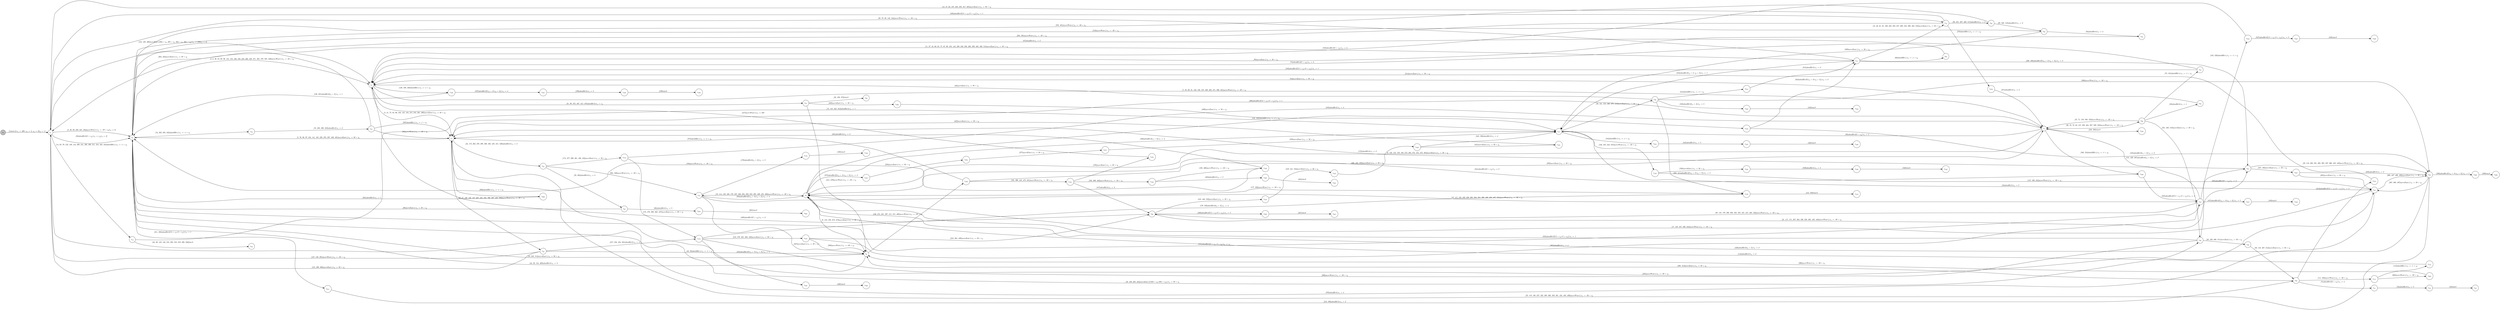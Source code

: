 digraph EFSM{
  graph [rankdir="LR", fontname="Latin Modern Math"];
  node [color="black", fillcolor="white", shape="circle", style="filled", fontname="Latin Modern Math"];
  edge [fontname="Latin Modern Math"];

  s0[fillcolor="gray", label=<s<sub>0</sub>>];
  s1[label=<s<sub>1</sub>>];
  s2[label=<s<sub>2</sub>>];
  s3[label=<s<sub>3</sub>>];
  s4[label=<s<sub>4</sub>>];
  s7[label=<s<sub>7</sub>>];
  s8[label=<s<sub>8</sub>>];
  s9[label=<s<sub>9</sub>>];
  s11[label=<s<sub>11</sub>>];
  s12[label=<s<sub>12</sub>>];
  s14[label=<s<sub>14</sub>>];
  s15[label=<s<sub>15</sub>>];
  s16[label=<s<sub>16</sub>>];
  s18[label=<s<sub>18</sub>>];
  s19[label=<s<sub>19</sub>>];
  s20[label=<s<sub>20</sub>>];
  s21[label=<s<sub>21</sub>>];
  s22[label=<s<sub>22</sub>>];
  s24[label=<s<sub>24</sub>>];
  s25[label=<s<sub>25</sub>>];
  s31[label=<s<sub>31</sub>>];
  s32[label=<s<sub>32</sub>>];
  s36[label=<s<sub>36</sub>>];
  s39[label=<s<sub>39</sub>>];
  s42[label=<s<sub>42</sub>>];
  s48[label=<s<sub>48</sub>>];
  s49[label=<s<sub>49</sub>>];
  s50[label=<s<sub>50</sub>>];
  s51[label=<s<sub>51</sub>>];
  s52[label=<s<sub>52</sub>>];
  s53[label=<s<sub>53</sub>>];
  s54[label=<s<sub>54</sub>>];
  s55[label=<s<sub>55</sub>>];
  s64[label=<s<sub>64</sub>>];
  s66[label=<s<sub>66</sub>>];
  s73[label=<s<sub>73</sub>>];
  s83[label=<s<sub>83</sub>>];
  s92[label=<s<sub>92</sub>>];
  s93[label=<s<sub>93</sub>>];
  s94[label=<s<sub>94</sub>>];
  s111[label=<s<sub>111</sub>>];
  s112[label=<s<sub>112</sub>>];
  s129[label=<s<sub>129</sub>>];
  s134[label=<s<sub>134</sub>>];
  s146[label=<s<sub>146</sub>>];
  s162[label=<s<sub>162</sub>>];
  s163[label=<s<sub>163</sub>>];
  s174[label=<s<sub>174</sub>>];
  s175[label=<s<sub>175</sub>>];
  s176[label=<s<sub>176</sub>>];
  s179[label=<s<sub>179</sub>>];
  s180[label=<s<sub>180</sub>>];
  s182[label=<s<sub>182</sub>>];
  s190[label=<s<sub>190</sub>>];
  s191[label=<s<sub>191</sub>>];
  s192[label=<s<sub>192</sub>>];
  s193[label=<s<sub>193</sub>>];
  s197[label=<s<sub>197</sub>>];
  s198[label=<s<sub>198</sub>>];
  s199[label=<s<sub>199</sub>>];
  s200[label=<s<sub>200</sub>>];
  s211[label=<s<sub>211</sub>>];
  s213[label=<s<sub>213</sub>>];
  s218[label=<s<sub>218</sub>>];
  s220[label=<s<sub>220</sub>>];
  s221[label=<s<sub>221</sub>>];
  s240[label=<s<sub>240</sub>>];
  s264[label=<s<sub>264</sub>>];
  s265[label=<s<sub>265</sub>>];
  s270[label=<s<sub>270</sub>>];
  s314[label=<s<sub>314</sub>>];
  s338[label=<s<sub>338</sub>>];
  s339[label=<s<sub>339</sub>>];
  s340[label=<s<sub>340</sub>>];
  s357[label=<s<sub>357</sub>>];
  s375[label=<s<sub>375</sub>>];
  s376[label=<s<sub>376</sub>>];
  s377[label=<s<sub>377</sub>>];
  s395[label=<s<sub>395</sub>>];
  s408[label=<s<sub>408</sub>>];
  s412[label=<s<sub>412</sub>>];
  s418[label=<s<sub>418</sub>>];
  s419[label=<s<sub>419</sub>>];
  s420[label=<s<sub>420</sub>>];
  s421[label=<s<sub>421</sub>>];
  s425[label=<s<sub>425</sub>>];
  s426[label=<s<sub>426</sub>>];
  s444[label=<s<sub>444</sub>>];
  s445[label=<s<sub>445</sub>>];
  s446[label=<s<sub>446</sub>>];
  s457[label=<s<sub>457</sub>>];
  s458[label=<s<sub>458</sub>>];
  s476[label=<s<sub>476</sub>>];
  s483[label=<s<sub>483</sub>>];
  s484[label=<s<sub>484</sub>>];
  s527[label=<s<sub>527</sub>>];
  s528[label=<s<sub>528</sub>>];
  s538[label=<s<sub>538</sub>>];
  s539[label=<s<sub>539</sub>>];
  s540[label=<s<sub>540</sub>>];

  s0->s1[label=<<i> [1]start:2/o<sub>1</sub> := 200, o<sub>2</sub> := 3, o<sub>3</sub> := 0&#91;r<sub>2</sub> := 1&#93;</i>>];
  s14->s15[label=<<i> [15, 145, 242, 312]alienHit:0/o<sub>1</sub> := 1</i>>];
  s15->s16[label=<<i> [16]alienHit:0/o<sub>1</sub> := 2</i>>];
  s24->s25[label=<<i> [25, 263]alienHit:0/o<sub>1</sub> := 4</i>>];
  s25->s2[label=<<i> [26]moveEast:1/o<sub>1</sub> := 50 + i<sub>0</sub></i>>];
  s1->s2[label=<<i> [33]alienHit:0&#91;3 &gt; r<sub>2</sub>&#93;/o<sub>1</sub> := r<sub>2</sub>&#91;r<sub>2</sub> := 2&#93;</i>>];
  s7->s15[label=<<i> [38]alienHit:0&#91;3 &gt; r<sub>2</sub>&#93;/o<sub>1</sub> := 2</i>>];
  s39->s3[label=<<i> [40]moveEast:1/o<sub>1</sub> := 50 + i<sub>0</sub></i>>];
  s42->s9[label=<<i> [43, 58]shieldHit:1/o<sub>1</sub> := -1 + i<sub>0</sub></i>>];
  s50->s51[label=<<i> [51]alienHit:0&#91;3 &gt; r<sub>2</sub>&#93;/o<sub>1</sub> := 4</i>>];
  s51->s52[label=<<i> [52]alienHit:0/o<sub>1</sub> := 5</i>>];
  s52->s53[label=<<i> [53]win:0</i>>];
  s55->s4[label=<<i> [56]moveWest:1/o<sub>1</sub> := -50 + i<sub>0</sub></i>>];
  s11->s66[label=<<i> [66]shieldHit:1/o<sub>1</sub> := -1 + i<sub>0</sub></i>>];
  s66->s2[label=<<i> [67]alienHit:0/o<sub>1</sub> := 2</i>>];
  s36->s73[label=<<i> [73, 101]shieldHit:1/o<sub>1</sub> := -1 + i<sub>0</sub></i>>];
  s73->s3[label=<<i> [74]alienHit:0&#91;3 &gt; r<sub>2</sub>&#93;/o<sub>1</sub> := 3</i>>];
  s36->s83[label=<<i> [83]alienHit:0/o<sub>1</sub> := 1</i>>];
  s83->s3[label=<<i> [84]moveEast:1/o<sub>1</sub> := 50 + i<sub>0</sub></i>>];
  s11->s1[label=<<i> [28, 78, 88, 143, 344]moveWest:1/o<sub>1</sub> := -50 + i<sub>0</sub></i>>];
  s93->s94[label=<<i> [94]alienHit:0/o<sub>1</sub> := 4</i>>];
  s94->s3[label=<<i> [95]moveEast:1/o<sub>1</sub> := 50 + i<sub>0</sub></i>>];
  s31->s32[label=<<i> [32, 100, 373]win:0</i>>];
  s73->s3[label=<<i> [102]alienHit:0&#91;!(3 &gt; r<sub>2</sub>&or;3 &gt; r<sub>2</sub>)&#93;/o<sub>1</sub> := 1</i>>];
  s1->s48[label=<<i> [48, 108, 205, 224]moveEast:1&#91;!(204 &gt; i<sub>0</sub>&or;204 &gt; i<sub>0</sub>)&#93;/o<sub>1</sub> := 50 + i<sub>0</sub></i>>];
  s48->s49[label=<<i> [49, 109, 466, 511]moveEast:1/o<sub>1</sub> := 50 + i<sub>0</sub></i>>];
  s49->s50[label=<<i> [50, 110, 467, 512]moveEast:1/o<sub>1</sub> := 50 + i<sub>0</sub></i>>];
  s50->s111[label=<<i> [111, 394]moveWest:1/o<sub>1</sub> := -50 + i<sub>0</sub></i>>];
  s111->s112[label=<<i> [112]shieldHit:1/o<sub>1</sub> := -1 + i<sub>0</sub></i>>];
  s112->s8[label=<<i> [113]alienHit:0/o<sub>1</sub> := 2</i>>];
  s1->s3[label=<<i> [124, 128, 406]moveEast:1&#91;204 &gt; i<sub>0</sub>, 204 &gt; i<sub>0</sub>, 204 &gt; i<sub>0</sub>, 204 &gt; i<sub>0</sub>&#93;/o<sub>1</sub> := 250&#91;r<sub>2</sub> := 4&#93;</i>>];
  s129->s2[label=<<i> [130, 321]alienHit:0&#91;r<sub>2</sub> &gt; 2&#93;/o<sub>1</sub> := 1</i>>];
  s8->s134[label=<<i> [134, 342]shieldHit:1/o<sub>1</sub> := -1 + i<sub>0</sub></i>>];
  s134->s22[label=<<i> [135]alienHit:0&#91;r<sub>2</sub> &gt; 3&#93;/o<sub>1</sub> := 2</i>>];
  s42->s1[label=<<i> [127, 138, 291]moveWest:1/o<sub>1</sub> := -50 + i<sub>0</sub></i>>];
  s8->s9[label=<<i> [9, 153, 189, 273, 473]moveEast:1/o<sub>1</sub> := 50 + i<sub>0</sub></i>>];
  s9->s2[label=<<i> [44, 59, 154, 469]alienHit:0/o<sub>1</sub> := 3</i>>];
  s36->s7[label=<<i> [37, 71, 158, 508, 523]moveWest:1/o<sub>1</sub> := -50 + i<sub>0</sub></i>>];
  s8->s15[label=<<i> [160]alienHit:0&#91;r<sub>2</sub> &gt; 3&#93;/o<sub>1</sub> := 4</i>>];
  s39->s162[label=<<i> [162]alienHit:0&#91;r<sub>2</sub> &gt; 3&#93;/o<sub>1</sub> := 5</i>>];
  s162->s163[label=<<i> [163]win:0</i>>];
  s11->s15[label=<<i> [164]alienHit:0&#91;r<sub>2</sub> &gt; 3, r<sub>2</sub> &gt; 3&#93;/o<sub>1</sub> := 1</i>>];
  s15->s146[label=<<i> [146, 165, 243, 537]moveWest:1/o<sub>1</sub> := -50 + i<sub>0</sub></i>>];
  s16->s8[label=<<i> [17, 148, 167, 236, 245]moveWest:1/o<sub>1</sub> := -50 + i<sub>0</sub></i>>];
  s21->s4[label=<<i> [172]alienHit:0/o<sub>1</sub> := 2</i>>];
  s175->s176[label=<<i> [176, 502]alienHit:0&#91;r<sub>2</sub> &gt; 3&#93;/o<sub>1</sub> := 4</i>>];
  s176->s8[label=<<i> [177, 332]moveWest:1/o<sub>1</sub> := -50 + i<sub>0</sub></i>>];
  s18->s179[label=<<i> [179]alienHit:0&#91;r<sub>2</sub> &gt; 3&#93;/o<sub>1</sub> := 5</i>>];
  s179->s180[label=<<i> [180]win:0</i>>];
  s2->s19[label=<<i> [181]alienHit:0&#91;3 &gt; r<sub>2</sub>, 3 &gt; r<sub>2</sub>&#93;/o<sub>1</sub> := r<sub>2</sub></i>>];
  s19->s182[label=<<i> [182, 526]shieldHit:1/o<sub>1</sub> := -1 + i<sub>0</sub></i>>];
  s182->s3[label=<<i> [183]alienHit:0&#91;3 &gt; r<sub>2</sub>&#93;/o<sub>1</sub> := 3</i>>];
  s192->s193[label=<<i> [193, 400]moveWest:1/o<sub>1</sub> := -50 + i<sub>0</sub></i>>];
  s193->s2[label=<<i> [194]moveWest:1/o<sub>1</sub> := -50 + i<sub>0</sub></i>>];
  s129->s197[label=<<i> [197]alienHit:0&#91;!(r<sub>2</sub> &gt; 2&or;r<sub>2</sub> &gt; 2)&#93;/o<sub>1</sub> := 4</i>>];
  s197->s198[label=<<i> [198]alienHit:0/o<sub>1</sub> := 5</i>>];
  s198->s199[label=<<i> [199]win:0</i>>];
  s4->s200[label=<<i> [200]shieldHit:1/o<sub>1</sub> := -1 + i<sub>0</sub></i>>];
  s200->s2[label=<<i> [201]alienHit:0/o<sub>1</sub> := 1</i>>];
  s48->s4[label=<<i> [206]moveWest:1/o<sub>1</sub> := -50 + i<sub>0</sub></i>>];
  s42->s1[label=<<i> [121, 208, 308]moveEast:1/o<sub>1</sub> := 50 + i<sub>0</sub></i>>];
  s2->s211[label=<<i> [211, 392]alienHit:0&#91;!(3 &gt; r<sub>2</sub>&or;3 &gt; r<sub>2</sub>)&#93;/o<sub>1</sub> := 1</i>>];
  s211->s50[label=<<i> [212, 393]alienHit:0/o<sub>1</sub> := 2</i>>];
  s50->s213[label=<<i> [213]alienHit:0&#91;!(3 &gt; r<sub>2</sub>&or;3 &gt; r<sub>2</sub>)&#93;/o<sub>1</sub> := 3</i>>];
  s213->s3[label=<<i> [214]moveEast:1/o<sub>1</sub> := 50 + i<sub>0</sub></i>>];
  s3->s4[label=<<i> [4, 41, 75, 85, 96, 103, 125, 184, 215, 254, 261, 490]moveEast:1/o<sub>1</sub> := 50 + i<sub>0</sub></i>>];
  s20->s220[label=<<i> [220]alienHit:0&#91;!(3 &gt; r<sub>2</sub>&or;3 &gt; r<sub>2</sub>)&#93;/o<sub>1</sub> := 5</i>>];
  s220->s221[label=<<i> [221]win:0</i>>];
  s48->s21[label=<<i> [225]alienHit:0&#91;3 &gt; r<sub>2</sub>&#93;/o<sub>1</sub> := 2</i>>];
  s21->s22[label=<<i> [22, 118, 226, 231, 288, 305, 337, 366, 433, 449]moveWest:1/o<sub>1</sub> := -50 + i<sub>0</sub></i>>];
  s4->s2[label=<<i> [5, 76, 86, 97, 104, 141, 185, 228, 255, 267, 402, 491]moveEast:1/o<sub>1</sub> := 50 + i<sub>0</sub></i>>];
  s11->s21[label=<<i> [230, 493]alienHit:0&#91;!(r<sub>2</sub> &gt; 3&or;r<sub>2</sub> &gt; 3)&#93;/o<sub>1</sub> := 3</i>>];
  s175->s16[label=<<i> [235]moveWest:1/o<sub>1</sub> := -50 + i<sub>0</sub></i>>];
  s19->s7[label=<<i> [151, 239, 387]alienHit:0&#91;r<sub>2</sub> &gt; 3&#93;/o<sub>1</sub> := 2</i>>];
  s7->s240[label=<<i> [240, 388]win:0</i>>];
  s146->s16[label=<<i> [147, 166, 244]moveWest:1/o<sub>1</sub> := -50 + i<sub>0</sub></i>>];
  s18->s9[label=<<i> [247]moveEast:1/o<sub>1</sub> := 50 + i<sub>0</sub></i>>];
  s9->s2[label=<<i> [10, 248, 514]moveEast:1/o<sub>1</sub> := 50 + i<sub>0</sub></i>>];
  s92->s2[label=<<i> [252, 461]moveWest:1/o<sub>1</sub> := -50 + i<sub>0</sub></i>>];
  s1->s2[label=<<i> [2, 29, 89, 259, 347, 504]moveWest:1/o<sub>1</sub> := -50 + i<sub>0</sub>&#91;r<sub>2</sub> := 5&#93;</i>>];
  s25->s264[label=<<i> [264]alienHit:0/o<sub>1</sub> := 5</i>>];
  s264->s265[label=<<i> [265]win:0</i>>];
  s7->s4[label=<<i> [266]alienHit:0&#91;!(3 &gt; r<sub>2</sub>&or;3 &gt; r<sub>2</sub>)&#93;/o<sub>1</sub> := 1</i>>];
  s12->s270[label=<<i> [270]shieldHit:1/o<sub>1</sub> := -1 + i<sub>0</sub></i>>];
  s270->s7[label=<<i> [271]alienHit:0/o<sub>1</sub> := 2</i>>];
  s190->s4[label=<<i> [275]shieldHit:1/o<sub>1</sub> := -1 + i<sub>0</sub></i>>];
  s218->s9[label=<<i> [280]moveWest:1/o<sub>1</sub> := -50 + i<sub>0</sub></i>>];
  s190->s7[label=<<i> [282]moveEast:1/o<sub>1</sub> := 50 + i<sub>0</sub></i>>];
  s7->s8[label=<<i> [8, 133, 152, 159, 188, 272, 283, 374, 454, 472, 485]moveEast:1/o<sub>1</sub> := 50 + i<sub>0</sub></i>>];
  s12->s2[label=<<i> [294, 391]moveWest:1/o<sub>1</sub> := -50 + i<sub>0</sub></i>>];
  s55->s4[label=<<i> [297]shieldHit:1/o<sub>1</sub> := -1 + i<sub>0</sub></i>>];
  s218->s19[label=<<i> [302]alienHit:0/o<sub>1</sub> := 4</i>>];
  s39->s314[label=<<i> [314]shieldHit:1/o<sub>1</sub> := -1 + i<sub>0</sub></i>>];
  s314->s11[label=<<i> [315]alienHit:0/o<sub>1</sub> := 2</i>>];
  s3->s129[label=<<i> [129, 196, 320]shieldHit:1/o<sub>1</sub> := -1 + i<sub>0</sub></i>>];
  s2->s54[label=<<i> [54, 202, 295, 322]shieldHit:1/o<sub>1</sub> := -1 + i<sub>0</sub></i>>];
  s54->s55[label=<<i> [55, 203, 296, 323]alienHit:0/o<sub>1</sub> := 2</i>>];
  s55->s1[label=<<i> [204, 324]moveEast:1/o<sub>1</sub> := 50 + i<sub>0</sub></i>>];
  s1->s14[label=<<i> [14, 63, 79, 122, 139, 144, 209, 241, 292, 309, 311, 318, 325, 345]shieldHit:1/o<sub>1</sub> := -1 + i<sub>0</sub></i>>];
  s14->s64[label=<<i> [64, 80, 123, 140, 210, 293, 310, 319, 326, 346]lose:0</i>>];
  s92->s93[label=<<i> [93, 328, 518]alienHit:0/o<sub>1</sub> := 3</i>>];
  s93->s15[label=<<i> [329]moveEast:1/o<sub>1</sub> := 50 + i<sub>0</sub></i>>];
  s39->s176[label=<<i> [331, 411]alienHit:0&#91;!(r<sub>2</sub> &gt; 3&or;r<sub>2</sub> &gt; 3)&#93;/o<sub>1</sub> := 4</i>>];
  s22->s338[label=<<i> [338]alienHit:0&#91;!(r<sub>2</sub> &gt; 3&or;r<sub>2</sub> &gt; 3)&#93;/o<sub>1</sub> := 5</i>>];
  s338->s339[label=<<i> [339]win:0</i>>];
  s7->s340[label=<<i> [340, 524]shieldHit:1/o<sub>1</sub> := -1 + i<sub>0</sub></i>>];
  s340->s8[label=<<i> [341]alienHit:0&#91;3 &gt; r<sub>2</sub>&#93;/o<sub>1</sub> := 2</i>>];
  s134->s11[label=<<i> [343]alienHit:0&#91;!(r<sub>2</sub> &gt; 3&or;r<sub>2</sub> &gt; 3)&#93;/o<sub>1</sub> := 3</i>>];
  s48->s8[label=<<i> [352]alienHit:0&#91;!(3 &gt; r<sub>2</sub>&or;3 &gt; r<sub>2</sub>)&#93;/o<sub>1</sub> := 1</i>>];
  s21->s357[label=<<i> [357, 494]moveEast:1/o<sub>1</sub> := 50 + i<sub>0</sub></i>>];
  s357->s22[label=<<i> [358]alienHit:0/o<sub>1</sub> := 2</i>>];
  s22->s4[label=<<i> [23, 119, 136, 227, 232, 289, 306, 359, 381, 434, 450, 499]moveWest:1/o<sub>1</sub> := -50 + i<sub>0</sub></i>>];
  s174->s175[label=<<i> [175, 278, 300, 362, 437]moveEast:1/o<sub>1</sub> := 50 + i<sub>0</sub></i>>];
  s175->s218[label=<<i> [218, 279, 301, 363, 438]moveEast:1/o<sub>1</sub> := 50 + i<sub>0</sub></i>>];
  s218->s20[label=<<i> [219, 364, 439]moveEast:1/o<sub>1</sub> := 50 + i<sub>0</sub></i>>];
  s22->s16[label=<<i> [367, 369, 497]moveEast:1/o<sub>1</sub> := 50 + i<sub>0</sub></i>>];
  s16->s2[label=<<i> [370]alienHit:0/o<sub>1</sub> := 4</i>>];
  s8->s375[label=<<i> [375]alienHit:0&#91;!(r<sub>2</sub> &gt; 3&or;r<sub>2</sub> &gt; 3)&#93;/o<sub>1</sub> := 2</i>>];
  s375->s376[label=<<i> [376]moveEast:1/o<sub>1</sub> := 50 + i<sub>0</sub></i>>];
  s376->s377[label=<<i> [377]moveEast:1/o<sub>1</sub> := 50 + i<sub>0</sub></i>>];
  s377->s15[label=<<i> [378]moveEast:1/o<sub>1</sub> := 50 + i<sub>0</sub></i>>];
  s15->s39[label=<<i> [39, 161, 313, 330, 379, 410]moveEast:1/o<sub>1</sub> := 50 + i<sub>0</sub></i>>];
  s39->s22[label=<<i> [380]moveWest:1/o<sub>1</sub> := -50 + i<sub>0</sub></i>>];
  s24->s18[label=<<i> [383, 530]moveWest:1/o<sub>1</sub> := -50 + i<sub>0</sub></i>>];
  s18->s8[label=<<i> [384]alienHit:0&#91;!(r<sub>2</sub> &gt; 3&or;r<sub>2</sub> &gt; 3)&#93;/o<sub>1</sub> := 4</i>>];
  s8->s18[label=<<i> [18, 114, 149, 168, 178, 237, 246, 284, 333, 353, 385, 429, 455, 486]moveWest:1/o<sub>1</sub> := -50 + i<sub>0</sub></i>>];
  s18->s19[label=<<i> [19, 115, 150, 169, 238, 285, 334, 354, 386, 430, 456, 487, 531]moveWest:1/o<sub>1</sub> := -50 + i<sub>0</sub></i>>];
  s111->s395[label=<<i> [395]moveWest:1/o<sub>1</sub> := -50 + i<sub>0</sub></i>>];
  s395->s9[label=<<i> [396]moveWest:1/o<sub>1</sub> := -50 + i<sub>0</sub></i>>];
  s9->s190[label=<<i> [190, 274, 281, 397, 415, 474, 480]moveWest:1/o<sub>1</sub> := -50 + i<sub>0</sub></i>>];
  s190->s191[label=<<i> [191, 398, 416, 475, 481]moveWest:1/o<sub>1</sub> := -50 + i<sub>0</sub></i>>];
  s191->s192[label=<<i> [192, 399, 482]moveWest:1/o<sub>1</sub> := -50 + i<sub>0</sub></i>>];
  s193->s4[label=<<i> [401]alienHit:0/o<sub>1</sub> := 3</i>>];
  s12->s1[label=<<i> [13, 47, 62, 107, 223, 258, 317, 405]moveEast:1/o<sub>1</sub> := 50 + i<sub>0</sub></i>>];
  s3->s31[label=<<i> [31, 99, 372, 407, 413, 478]alienHit:0/o<sub>1</sub> := r<sub>2</sub></i>>];
  s31->s408[label=<<i> [408]moveEast:1/o<sub>1</sub> := 50 + i<sub>0</sub></i>>];
  s408->s15[label=<<i> [409]moveEast:1/o<sub>1</sub> := 50 + i<sub>0</sub></i>>];
  s176->s412[label=<<i> [412, 503]win:0</i>>];
  s31->s9[label=<<i> [414, 479]moveWest:1/o<sub>1</sub> := -50 + i<sub>0</sub></i>>];
  s191->s20[label=<<i> [417]alienHit:0/o<sub>1</sub> := 3</i>>];
  s20->s418[label=<<i> [418, 440, 533]moveEast:1/o<sub>1</sub> := 50 + i<sub>0</sub></i>>];
  s418->s419[label=<<i> [419, 441, 534]moveEast:1/o<sub>1</sub> := 50 + i<sub>0</sub></i>>];
  s419->s420[label=<<i> [420, 442, 535]moveEast:1/o<sub>1</sub> := 50 + i<sub>0</sub></i>>];
  s420->s421[label=<<i> [421]moveEast:1/o<sub>1</sub> := 50 + i<sub>0</sub></i>>];
  s421->s4[label=<<i> [422]moveEast:1/o<sub>1</sub> := 50 + i<sub>0</sub></i>>];
  s4->s42[label=<<i> [42, 57, 120, 126, 137, 207, 216, 233, 290, 307, 423, 500]moveWest:1/o<sub>1</sub> := -50 + i<sub>0</sub></i>>];
  s42->s175[label=<<i> [217, 234, 424, 501]alienHit:0/o<sub>1</sub> := 4</i>>];
  s175->s425[label=<<i> [425]alienHit:0&#91;!(r<sub>2</sub> &gt; 3&or;r<sub>2</sub> &gt; 3)&#93;/o<sub>1</sub> := 5</i>>];
  s425->s426[label=<<i> [426]win:0</i>>];
  s22->s8[label=<<i> [428]alienHit:0&#91;r<sub>2</sub> &gt; 3&#93;/o<sub>1</sub> := 2</i>>];
  s4->s24[label=<<i> [24, 173, 262, 276, 298, 360, 382, 435, 451, 529]alienHit:0/o<sub>1</sub> := 3</i>>];
  s24->s174[label=<<i> [174, 277, 299, 361, 436, 452]moveEast:1/o<sub>1</sub> := 50 + i<sub>0</sub></i>>];
  s420->s15[label=<<i> [443, 536]alienHit:0/o<sub>1</sub> := 4</i>>];
  s15->s444[label=<<i> [444]shieldHit:1/o<sub>1</sub> := -1 + i<sub>0</sub></i>>];
  s444->s445[label=<<i> [445]alienHit:0/o<sub>1</sub> := 5</i>>];
  s445->s446[label=<<i> [446]win:0</i>>];
  s19->s20[label=<<i> [20, 116, 170, 286, 303, 335, 355, 431, 447, 488, 532]moveWest:1/o<sub>1</sub> := -50 + i<sub>0</sub></i>>];
  s20->s21[label=<<i> [21, 117, 171, 287, 304, 336, 356, 365, 432, 448]moveWest:1/o<sub>1</sub> := -50 + i<sub>0</sub></i>>];
  s174->s7[label=<<i> [453]alienHit:0/o<sub>1</sub> := 4</i>>];
  s19->s457[label=<<i> [457]alienHit:0&#91;!(r<sub>2</sub> &gt; 3&or;r<sub>2</sub> &gt; 3)&#93;/o<sub>1</sub> := 5</i>>];
  s457->s458[label=<<i> [458]win:0</i>>];
  s1->s12[label=<<i> [459]alienHit:0&#91;!(3 &gt; r<sub>2</sub>&or;3 &gt; r<sub>2</sub>)&#93;/o<sub>1</sub> := 1</i>>];
  s7->s36[label=<<i> [36, 70, 72, 82, 157, 350, 464, 507, 509, 522]moveWest:1/o<sub>1</sub> := -50 + i<sub>0</sub></i>>];
  s50->s9[label=<<i> [468, 513]moveEast:1/o<sub>1</sub> := 50 + i<sub>0</sub></i>>];
  s2->s3[label=<<i> [3, 6, 30, 34, 68, 98, 131, 155, 186, 195, 253, 260, 348, 371, 462, 470, 505, 520]moveWest:1/o<sub>1</sub> := -50 + i<sub>0</sub></i>>];
  s3->s7[label=<<i> [7, 35, 69, 81, 132, 156, 187, 349, 463, 471, 506, 521]moveWest:1/o<sub>1</sub> := -50 + i<sub>0</sub></i>>];
  s191->s476[label=<<i> [476]moveEast:1/o<sub>1</sub> := 50 + i<sub>0</sub></i>>];
  s476->s3[label=<<i> [477]moveWest:1/o<sub>1</sub> := 250</i>>];
  s192->s483[label=<<i> [483]alienHit:0/o<sub>1</sub> := 5</i>>];
  s483->s484[label=<<i> [484]win:0</i>>];
  s20->s3[label=<<i> [489]alienHit:0&#91;3 &gt; r<sub>2</sub>&#93;/o<sub>1</sub> := 2</i>>];
  s2->s11[label=<<i> [11, 27, 45, 60, 65, 77, 87, 90, 105, 142, 229, 249, 256, 268, 389, 403, 492, 515]moveEast:1/o<sub>1</sub> := 50 + i<sub>0</sub></i>>];
  s357->s16[label=<<i> [495]moveEast:1/o<sub>1</sub> := 50 + i<sub>0</sub></i>>];
  s16->s22[label=<<i> [368, 427, 496, 498]moveEast:1/o<sub>1</sub> := 50 + i<sub>0</sub></i>>];
  s36->s48[label=<<i> [351, 465, 510]moveEast:1/o<sub>1</sub> := 50 + i<sub>0</sub></i>>];
  s11->s12[label=<<i> [12, 46, 61, 91, 106, 222, 250, 257, 269, 316, 390, 404, 516]moveEast:1/o<sub>1</sub> := 50 + i<sub>0</sub></i>>];
  s12->s92[label=<<i> [92, 251, 327, 460, 517]alienHit:0/o<sub>1</sub> := 2</i>>];
  s93->s2[label=<<i> [519]moveWest:1/o<sub>1</sub> := -50 + i<sub>0</sub></i>>];
  s340->s19[label=<<i> [525]alienHit:0&#91;!(3 &gt; r<sub>2</sub>&or;3 &gt; r<sub>2</sub>)&#93;/o<sub>1</sub> := 4</i>>];
  s182->s527[label=<<i> [527]alienHit:0&#91;!(3 &gt; r<sub>2</sub>&or;3 &gt; r<sub>2</sub>)&#93;/o<sub>1</sub> := 5</i>>];
  s527->s528[label=<<i> [528]win:0</i>>];
  s146->s538[label=<<i> [538]moveEast:1/o<sub>1</sub> := 50 + i<sub>0</sub></i>>];
  s538->s539[label=<<i> [539]alienHit:0/o<sub>1</sub> := 5</i>>];
  s539->s540[label=<<i> [540]win:0</i>>];
}